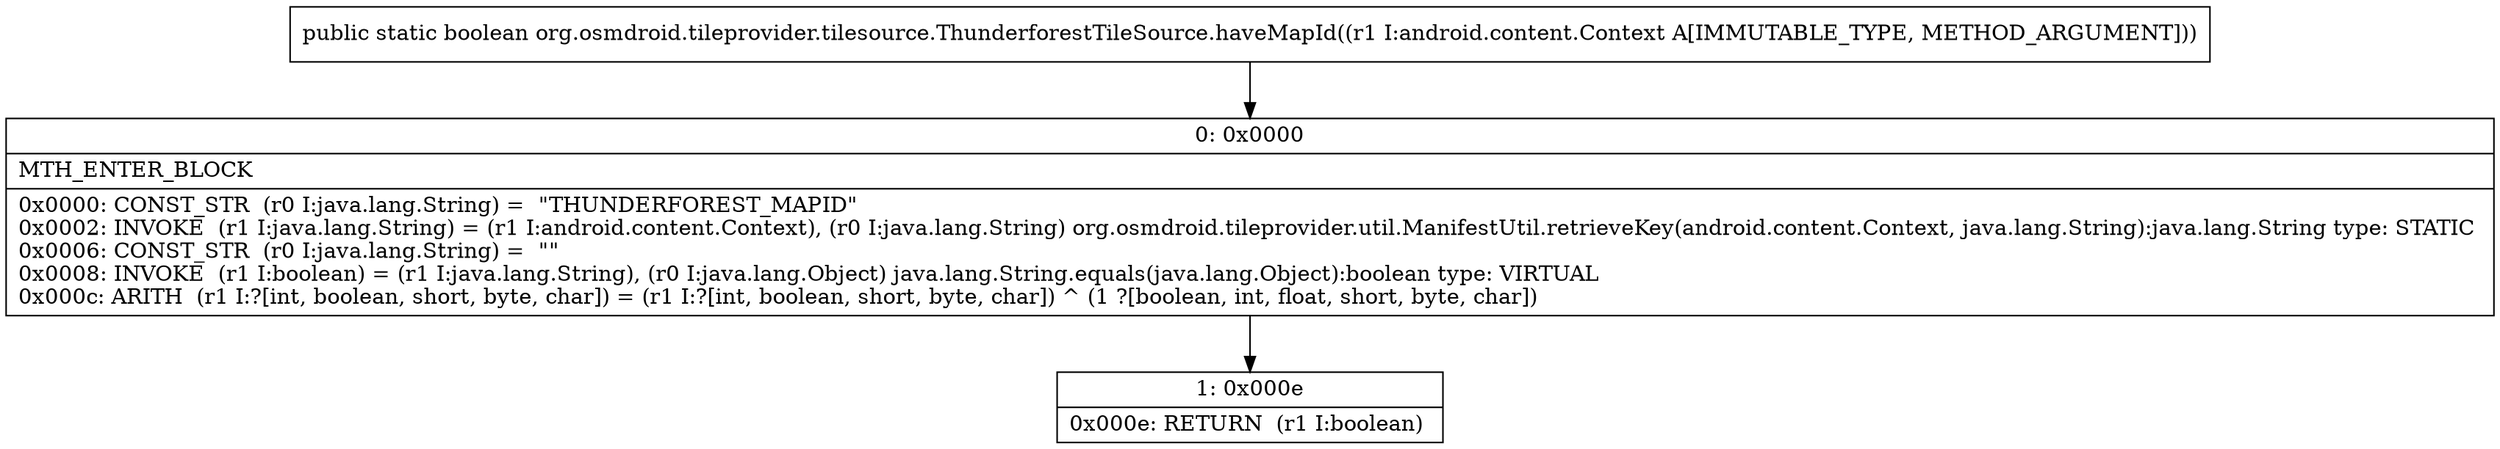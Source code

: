 digraph "CFG fororg.osmdroid.tileprovider.tilesource.ThunderforestTileSource.haveMapId(Landroid\/content\/Context;)Z" {
Node_0 [shape=record,label="{0\:\ 0x0000|MTH_ENTER_BLOCK\l|0x0000: CONST_STR  (r0 I:java.lang.String) =  \"THUNDERFOREST_MAPID\" \l0x0002: INVOKE  (r1 I:java.lang.String) = (r1 I:android.content.Context), (r0 I:java.lang.String) org.osmdroid.tileprovider.util.ManifestUtil.retrieveKey(android.content.Context, java.lang.String):java.lang.String type: STATIC \l0x0006: CONST_STR  (r0 I:java.lang.String) =  \"\" \l0x0008: INVOKE  (r1 I:boolean) = (r1 I:java.lang.String), (r0 I:java.lang.Object) java.lang.String.equals(java.lang.Object):boolean type: VIRTUAL \l0x000c: ARITH  (r1 I:?[int, boolean, short, byte, char]) = (r1 I:?[int, boolean, short, byte, char]) ^ (1 ?[boolean, int, float, short, byte, char]) \l}"];
Node_1 [shape=record,label="{1\:\ 0x000e|0x000e: RETURN  (r1 I:boolean) \l}"];
MethodNode[shape=record,label="{public static boolean org.osmdroid.tileprovider.tilesource.ThunderforestTileSource.haveMapId((r1 I:android.content.Context A[IMMUTABLE_TYPE, METHOD_ARGUMENT])) }"];
MethodNode -> Node_0;
Node_0 -> Node_1;
}

